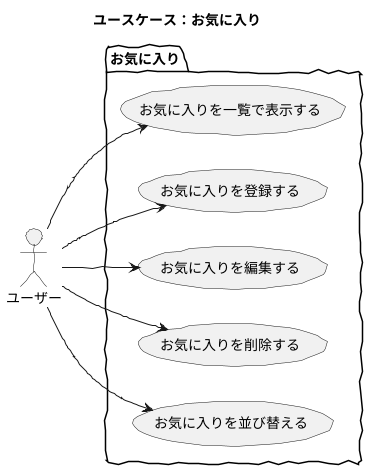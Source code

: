 @startuml

skinparam handwritten true
skinparam backgroundColor white

title ユースケース：お気に入り

actor ユーザー

package お気に入り {
	left to right direction
	ユーザー -down-> (お気に入りを一覧で表示する)
	ユーザー -down-> (お気に入りを登録する)
	ユーザー -down-> (お気に入りを編集する)
	ユーザー -down-> (お気に入りを削除する)
	ユーザー -down-> (お気に入りを並び替える)
}

@enduml

